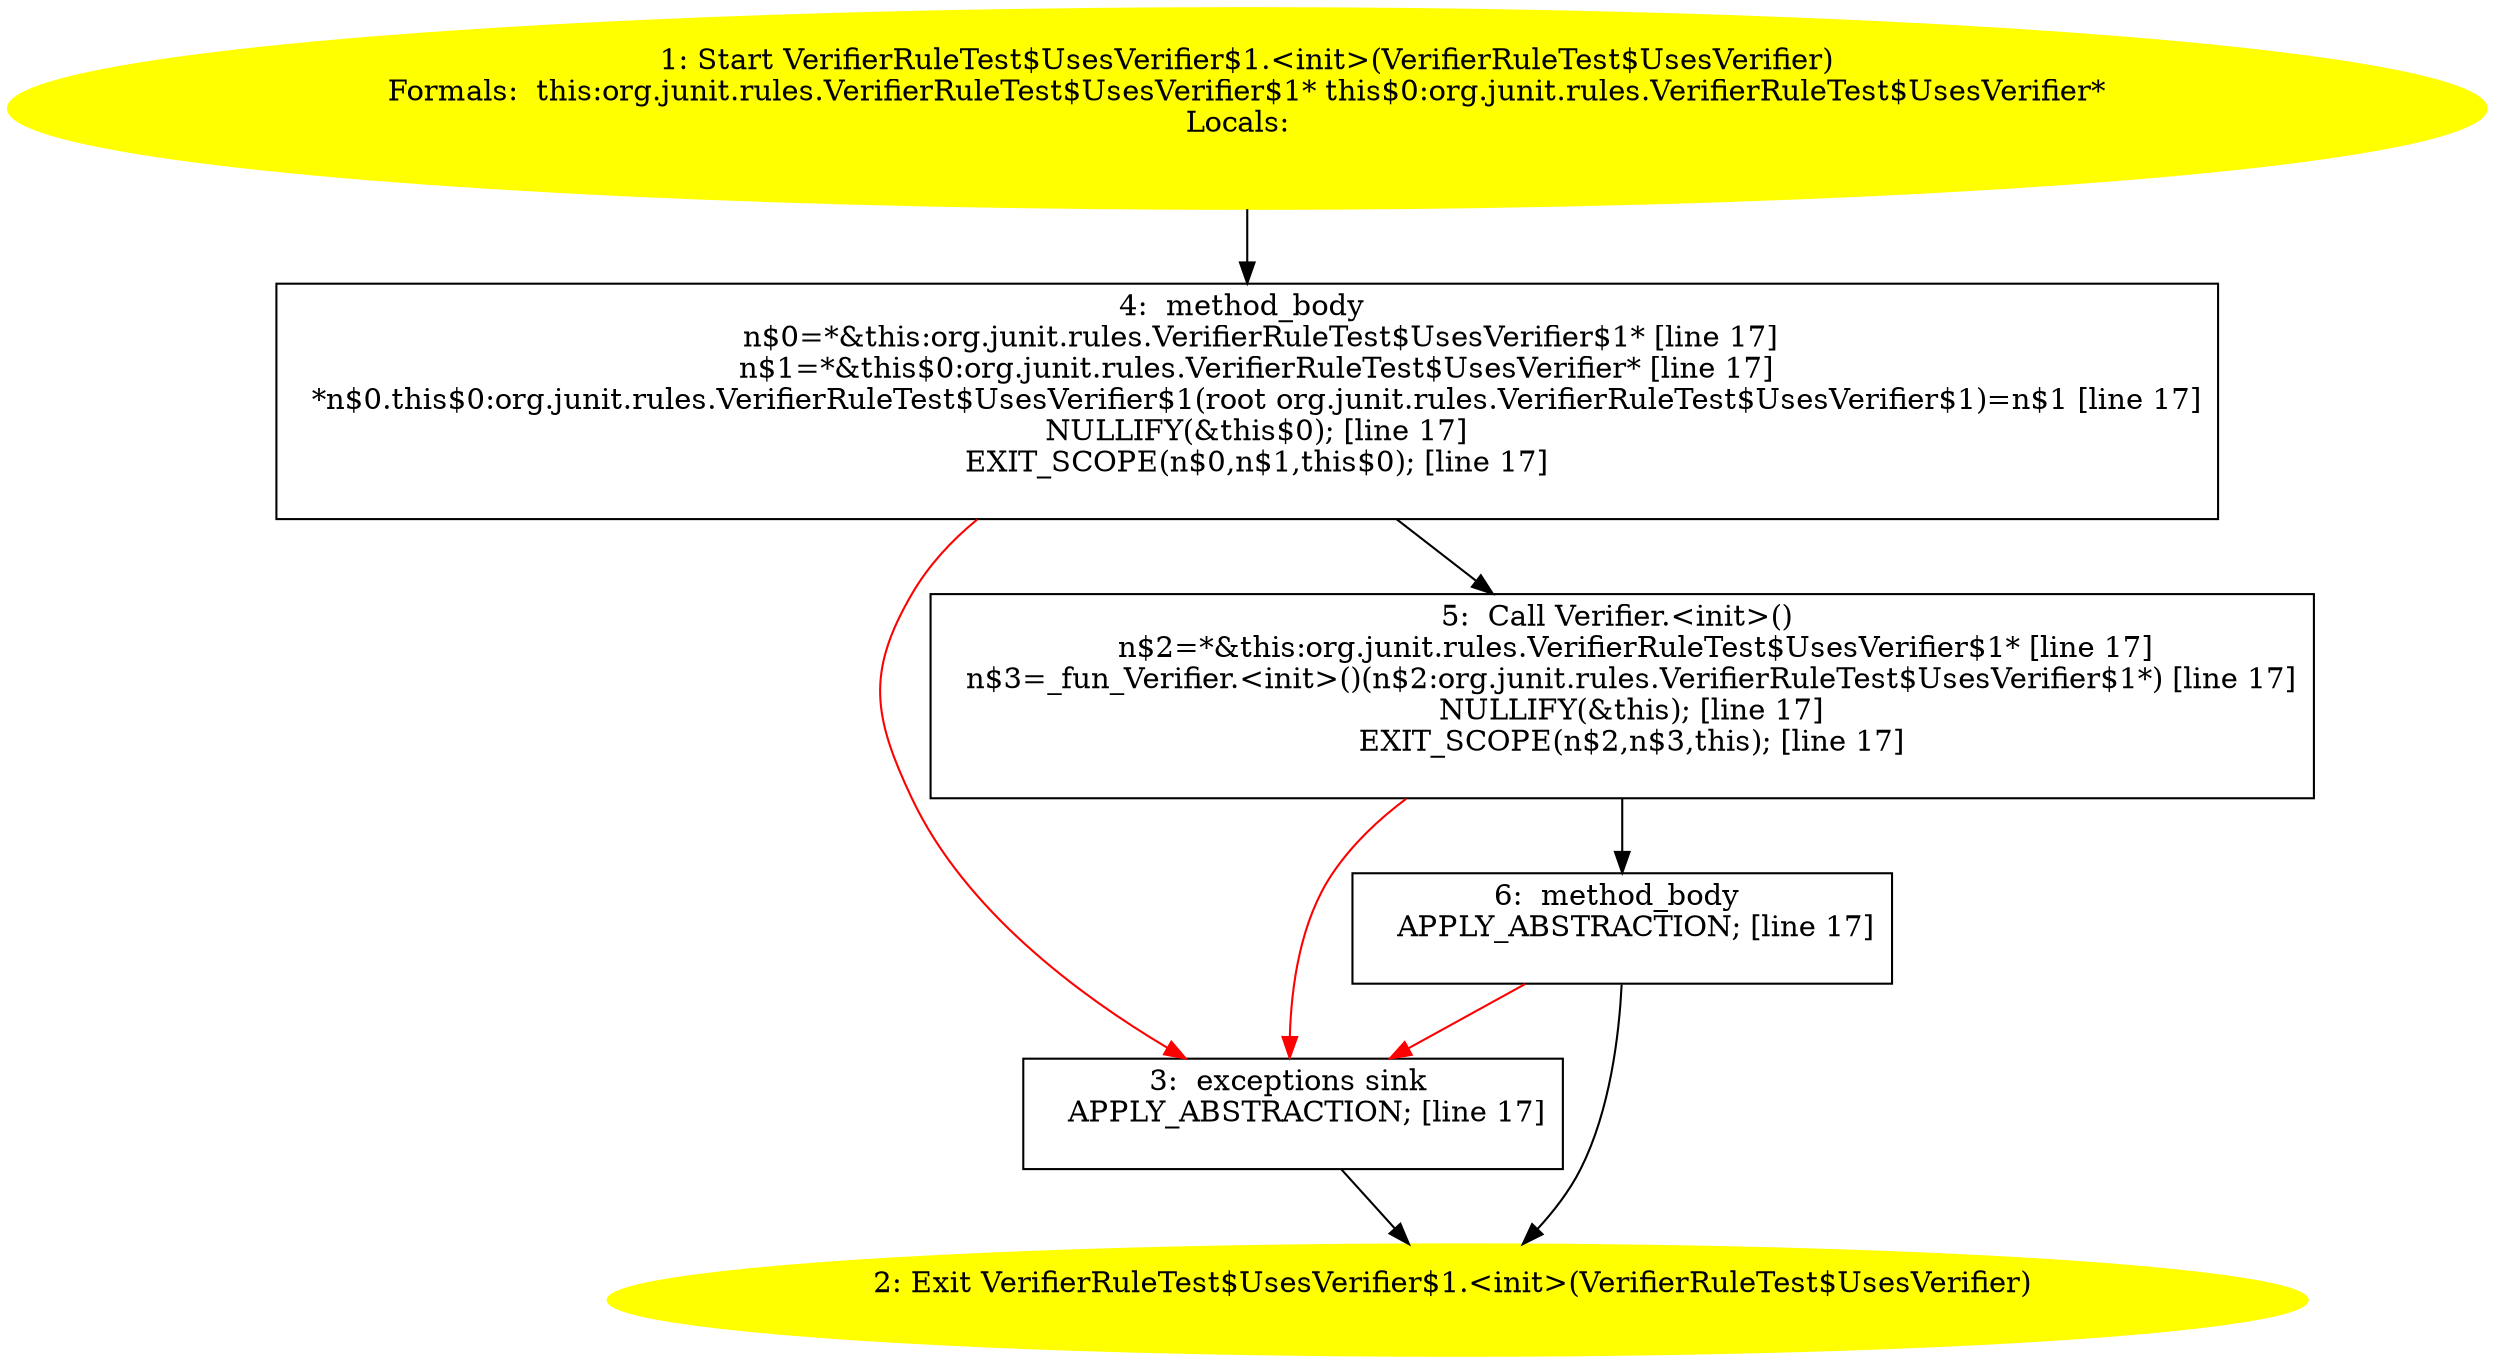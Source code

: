 /* @generated */
digraph cfg {
"org.junit.rules.VerifierRuleTest$UsesVerifier$1.<init>(org.junit.rules.VerifierRuleTest$UsesVerifier.2deeca625a796d58f3dad1e93c59ca6c_1" [label="1: Start VerifierRuleTest$UsesVerifier$1.<init>(VerifierRuleTest$UsesVerifier)\nFormals:  this:org.junit.rules.VerifierRuleTest$UsesVerifier$1* this$0:org.junit.rules.VerifierRuleTest$UsesVerifier*\nLocals:  \n  " color=yellow style=filled]
	

	 "org.junit.rules.VerifierRuleTest$UsesVerifier$1.<init>(org.junit.rules.VerifierRuleTest$UsesVerifier.2deeca625a796d58f3dad1e93c59ca6c_1" -> "org.junit.rules.VerifierRuleTest$UsesVerifier$1.<init>(org.junit.rules.VerifierRuleTest$UsesVerifier.2deeca625a796d58f3dad1e93c59ca6c_4" ;
"org.junit.rules.VerifierRuleTest$UsesVerifier$1.<init>(org.junit.rules.VerifierRuleTest$UsesVerifier.2deeca625a796d58f3dad1e93c59ca6c_2" [label="2: Exit VerifierRuleTest$UsesVerifier$1.<init>(VerifierRuleTest$UsesVerifier) \n  " color=yellow style=filled]
	

"org.junit.rules.VerifierRuleTest$UsesVerifier$1.<init>(org.junit.rules.VerifierRuleTest$UsesVerifier.2deeca625a796d58f3dad1e93c59ca6c_3" [label="3:  exceptions sink \n   APPLY_ABSTRACTION; [line 17]\n " shape="box"]
	

	 "org.junit.rules.VerifierRuleTest$UsesVerifier$1.<init>(org.junit.rules.VerifierRuleTest$UsesVerifier.2deeca625a796d58f3dad1e93c59ca6c_3" -> "org.junit.rules.VerifierRuleTest$UsesVerifier$1.<init>(org.junit.rules.VerifierRuleTest$UsesVerifier.2deeca625a796d58f3dad1e93c59ca6c_2" ;
"org.junit.rules.VerifierRuleTest$UsesVerifier$1.<init>(org.junit.rules.VerifierRuleTest$UsesVerifier.2deeca625a796d58f3dad1e93c59ca6c_4" [label="4:  method_body \n   n$0=*&this:org.junit.rules.VerifierRuleTest$UsesVerifier$1* [line 17]\n  n$1=*&this$0:org.junit.rules.VerifierRuleTest$UsesVerifier* [line 17]\n  *n$0.this$0:org.junit.rules.VerifierRuleTest$UsesVerifier$1(root org.junit.rules.VerifierRuleTest$UsesVerifier$1)=n$1 [line 17]\n  NULLIFY(&this$0); [line 17]\n  EXIT_SCOPE(n$0,n$1,this$0); [line 17]\n " shape="box"]
	

	 "org.junit.rules.VerifierRuleTest$UsesVerifier$1.<init>(org.junit.rules.VerifierRuleTest$UsesVerifier.2deeca625a796d58f3dad1e93c59ca6c_4" -> "org.junit.rules.VerifierRuleTest$UsesVerifier$1.<init>(org.junit.rules.VerifierRuleTest$UsesVerifier.2deeca625a796d58f3dad1e93c59ca6c_5" ;
	 "org.junit.rules.VerifierRuleTest$UsesVerifier$1.<init>(org.junit.rules.VerifierRuleTest$UsesVerifier.2deeca625a796d58f3dad1e93c59ca6c_4" -> "org.junit.rules.VerifierRuleTest$UsesVerifier$1.<init>(org.junit.rules.VerifierRuleTest$UsesVerifier.2deeca625a796d58f3dad1e93c59ca6c_3" [color="red" ];
"org.junit.rules.VerifierRuleTest$UsesVerifier$1.<init>(org.junit.rules.VerifierRuleTest$UsesVerifier.2deeca625a796d58f3dad1e93c59ca6c_5" [label="5:  Call Verifier.<init>() \n   n$2=*&this:org.junit.rules.VerifierRuleTest$UsesVerifier$1* [line 17]\n  n$3=_fun_Verifier.<init>()(n$2:org.junit.rules.VerifierRuleTest$UsesVerifier$1*) [line 17]\n  NULLIFY(&this); [line 17]\n  EXIT_SCOPE(n$2,n$3,this); [line 17]\n " shape="box"]
	

	 "org.junit.rules.VerifierRuleTest$UsesVerifier$1.<init>(org.junit.rules.VerifierRuleTest$UsesVerifier.2deeca625a796d58f3dad1e93c59ca6c_5" -> "org.junit.rules.VerifierRuleTest$UsesVerifier$1.<init>(org.junit.rules.VerifierRuleTest$UsesVerifier.2deeca625a796d58f3dad1e93c59ca6c_6" ;
	 "org.junit.rules.VerifierRuleTest$UsesVerifier$1.<init>(org.junit.rules.VerifierRuleTest$UsesVerifier.2deeca625a796d58f3dad1e93c59ca6c_5" -> "org.junit.rules.VerifierRuleTest$UsesVerifier$1.<init>(org.junit.rules.VerifierRuleTest$UsesVerifier.2deeca625a796d58f3dad1e93c59ca6c_3" [color="red" ];
"org.junit.rules.VerifierRuleTest$UsesVerifier$1.<init>(org.junit.rules.VerifierRuleTest$UsesVerifier.2deeca625a796d58f3dad1e93c59ca6c_6" [label="6:  method_body \n   APPLY_ABSTRACTION; [line 17]\n " shape="box"]
	

	 "org.junit.rules.VerifierRuleTest$UsesVerifier$1.<init>(org.junit.rules.VerifierRuleTest$UsesVerifier.2deeca625a796d58f3dad1e93c59ca6c_6" -> "org.junit.rules.VerifierRuleTest$UsesVerifier$1.<init>(org.junit.rules.VerifierRuleTest$UsesVerifier.2deeca625a796d58f3dad1e93c59ca6c_2" ;
	 "org.junit.rules.VerifierRuleTest$UsesVerifier$1.<init>(org.junit.rules.VerifierRuleTest$UsesVerifier.2deeca625a796d58f3dad1e93c59ca6c_6" -> "org.junit.rules.VerifierRuleTest$UsesVerifier$1.<init>(org.junit.rules.VerifierRuleTest$UsesVerifier.2deeca625a796d58f3dad1e93c59ca6c_3" [color="red" ];
}
